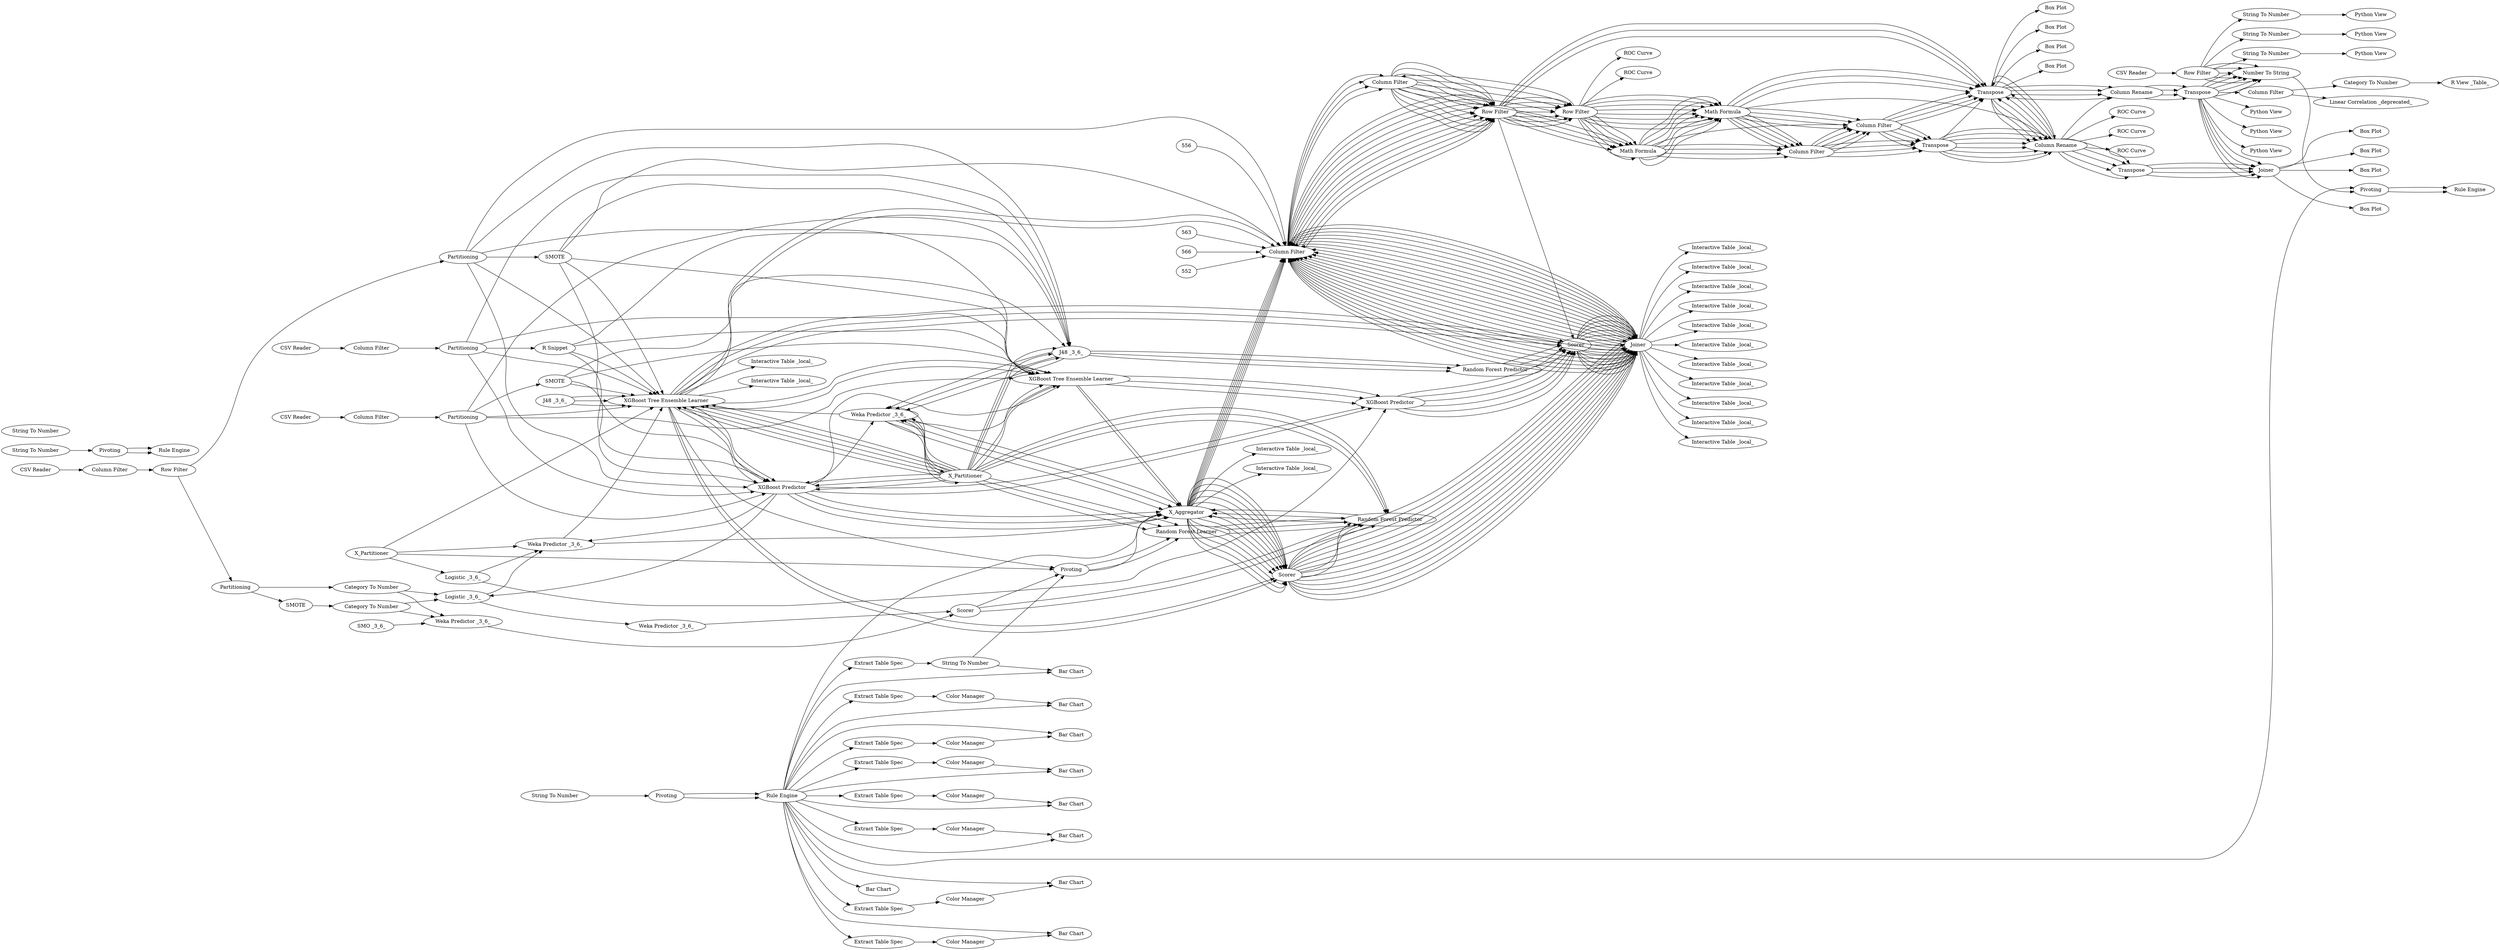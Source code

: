 digraph {
	1 [label="CSV Reader"]
	2 [label=Statistics]
	3 [label="Rule Engine"]
	4 [label="String To Number"]
	5 [label="Row Filter"]
	6 [label="Row Filter"]
	7 [label="Simple Regression Tree Learner"]
	8 [label="Simple Regression Tree Predictor"]
	9 [label="Column Filter"]
	10 [label="Column Rename"]
	11 [label=Concatenate]
	12 [label="Interactive Table _local_"]
	13 [label="CSV Writer"]
	14 [label="CSV Reader"]
	17 [label="Bar Chart"]
	22 [label="Bar Chart"]
	28 [label="Bar Chart"]
	32 [label="Bar Chart"]
	36 [label="Bar Chart"]
	16 [label=Pivoting]
	18 [label="Rule Engine"]
	19 [label="Number To String"]
	21 [label="Rule Engine"]
	24 [label=Pivoting]
	27 [label="Rule Engine"]
	29 [label=Pivoting]
	31 [label="Rule Engine"]
	33 [label="Number To String"]
	34 [label=Pivoting]
	35 [label=Pivoting]
	38 [label="Rule Engine"]
	40 [label="Color Manager"]
	46 [label="Extract Table Spec"]
	47 [label="Extract Table Spec"]
	48 [label="Color Manager"]
	49 [label="Extract Table Spec"]
	50 [label="Color Manager"]
	51 [label="Extract Table Spec"]
	52 [label="Color Manager"]
	55 [label="R View _Table_"]
	56 [label="Linear Correlation _deprecated_"]
	57 [label="Column Filter"]
	58 [label="Python View"]
	59 [label="Python View"]
	60 [label="Python View"]
	111 [label="CSV Reader"]
	112 [label="Column Filter"]
	113 [label="Row Filter"]
	114 [label=Partitioning]
	115 [label=SMOTE]
	18 [label="Random Forest Learner"]
	20 [label="Random Forest Predictor"]
	21 [label=X_Partitioner]
	22 [label=X_Aggregator]
	87 [label="Random Forest Predictor"]
	89 [label=Scorer]
	90 [label=Joiner]
	96 [label=Scorer]
	97 [label="Random Forest Learner"]
	21 [label=X_Partitioner]
	22 [label=X_Aggregator]
	23 [label="J48 _3_6_"]
	24 [label="Weka Predictor _3_6_"]
	89 [label=Scorer]
	90 [label=Joiner]
	96 [label=Scorer]
	97 [label="J48 _3_6_"]
	98 [label="Weka Predictor _3_6_"]
	1 [label="Decision Tree Learner"]
	3 [label="Decision Tree Predictor"]
	89 [label=Scorer]
	90 [label=Joiner]
	96 [label=Scorer]
	98 [label=X_Aggregator]
	99 [label=X_Partitioner]
	103 [label="Decision Tree Learner"]
	104 [label="Decision Tree Predictor"]
	24 [label="Weka Predictor _3_6_"]
	89 [label=Scorer]
	90 [label=Joiner]
	96 [label=Scorer]
	98 [label=X_Aggregator]
	99 [label=X_Partitioner]
	100 [label="Weka Predictor _3_6_"]
	101 [label="NaiveBayes _3_6_"]
	102 [label="NaiveBayes _3_6_"]
	122 [label="Category To Number"]
	124 [label=SMOTE]
	125 [label="Interactive Table _local_"]
	127 [label="Category To Number"]
	16 [label="Weka Predictor _3_6_"]
	19 [label=Scorer]
	20 [label=Joiner]
	22 [label=X_Aggregator]
	70 [label="Weka Predictor _3_6_"]
	71 [label=X_Partitioner]
	74 [label="SMO _3_6_"]
	96 [label=Scorer]
	98 [label="SMO _3_6_"]
	129 [label=Partitioning]
	130 [label="Interactive Table _local_"]
	19 [label=Scorer]
	20 [label=Joiner]
	22 [label=X_Aggregator]
	71 [label=X_Partitioner]
	96 [label=Scorer]
	102 [label="Logistic _3_6_"]
	103 [label="Logistic _3_6_"]
	104 [label="Weka Predictor _3_6_"]
	105 [label="Weka Predictor _3_6_"]
	132 [label="Interactive Table _local_"]
	133 [label="Interactive Table _local_"]
	134 [label="Interactive Table _local_"]
	135 [label="Interactive Table _local_"]
	490 [label="CSV Reader"]
	492 [label="Row Filter"]
	16 [label=Pivoting]
	18 [label="Rule Engine"]
	21 [label="Rule Engine"]
	24 [label=Pivoting]
	27 [label="Rule Engine"]
	29 [label=Pivoting]
	31 [label="Rule Engine"]
	34 [label=Pivoting]
	35 [label=Pivoting]
	38 [label="Rule Engine"]
	39 [label="String To Number"]
	40 [label="String To Number"]
	41 [label="String To Number"]
	42 [label="String To Number"]
	494 [label="Bar Chart"]
	495 [label="Bar Chart"]
	496 [label="Bar Chart"]
	497 [label="Bar Chart"]
	498 [label="Bar Chart"]
	499 [label="Extract Table Spec"]
	500 [label="Color Manager"]
	501 [label="Extract Table Spec"]
	502 [label="Color Manager"]
	503 [label="Extract Table Spec"]
	504 [label="Color Manager"]
	505 [label="Extract Table Spec"]
	506 [label="Color Manager"]
	507 [label="Python View"]
	508 [label="Python View"]
	509 [label="Python View"]
	510 [label="String To Number"]
	511 [label="String To Number"]
	512 [label="String To Number"]
	513 [label="CSV Reader"]
	514 [label="Column Filter"]
	515 [label="Category To Number"]
	516 [label=Partitioning]
	517 [label=SMOTE]
	21 [label=X_Partitioner]
	22 [label=X_Aggregator]
	23 [label="J48 _3_6_"]
	24 [label="Weka Predictor _3_6_"]
	89 [label=Scorer]
	90 [label=Joiner]
	96 [label=Scorer]
	97 [label="J48 _3_6_"]
	98 [label="Weka Predictor _3_6_"]
	18 [label="Random Forest Learner"]
	20 [label="Random Forest Predictor"]
	21 [label=X_Partitioner]
	22 [label=X_Aggregator]
	87 [label="Random Forest Predictor"]
	89 [label=Scorer]
	90 [label=Joiner]
	96 [label=Scorer]
	97 [label="Random Forest Learner"]
	520 [label="Interactive Table _local_"]
	521 [label="Interactive Table _local_"]
	21 [label=X_Partitioner]
	22 [label=X_Aggregator]
	89 [label=Scorer]
	90 [label=Joiner]
	96 [label=Scorer]
	98 [label="XGBoost Tree Ensemble Learner"]
	99 [label="XGBoost Predictor"]
	100 [label="XGBoost Predictor"]
	101 [label="XGBoost Tree Ensemble Learner"]
	21 [label=X_Partitioner]
	22 [label=X_Aggregator]
	89 [label=Scorer]
	90 [label=Joiner]
	96 [label=Scorer]
	98 [label="Gradient Boosted Trees Learner"]
	99 [label="Gradient Boosted Trees Learner"]
	100 [label="Gradient Boosted Trees Predictor"]
	101 [label="Gradient Boosted Trees Predictor"]
	524 [label="Interactive Table _local_"]
	525 [label="Interactive Table _local_"]
	526 [label="Interactive Table _local_"]
	527 [label="Interactive Table _local_"]
	528 [label="Interactive Table _local_"]
	530 [label=Partitioning]
	18 [label="Random Forest Learner"]
	20 [label="Random Forest Predictor"]
	21 [label=X_Partitioner]
	22 [label=X_Aggregator]
	87 [label="Random Forest Predictor"]
	89 [label=Scorer]
	90 [label=Joiner]
	96 [label=Scorer]
	97 [label="Random Forest Learner"]
	21 [label=X_Partitioner]
	22 [label=X_Aggregator]
	89 [label=Scorer]
	90 [label=Joiner]
	96 [label=Scorer]
	98 [label="XGBoost Tree Ensemble Learner"]
	99 [label="XGBoost Predictor"]
	100 [label="XGBoost Predictor"]
	101 [label="XGBoost Tree Ensemble Learner"]
	21 [label=X_Partitioner]
	22 [label=X_Aggregator]
	23 [label="J48 _3_6_"]
	24 [label="Weka Predictor _3_6_"]
	89 [label=Scorer]
	90 [label=Joiner]
	96 [label=Scorer]
	97 [label="J48 _3_6_"]
	98 [label="Weka Predictor _3_6_"]
	534 [label="Column Filter"]
	535 [label="CSV Reader"]
	21 [label=X_Partitioner]
	22 [label=X_Aggregator]
	89 [label=Scorer]
	90 [label=Joiner]
	96 [label=Scorer]
	98 [label="Gradient Boosted Trees Learner"]
	99 [label="Gradient Boosted Trees Learner"]
	100 [label="Gradient Boosted Trees Predictor"]
	101 [label="Gradient Boosted Trees Predictor"]
	537 [label="Interactive Table _local_"]
	538 [label="R Snippet"]
	21 [label=X_Partitioner]
	22 [label=X_Aggregator]
	89 [label=Scorer]
	90 [label=Joiner]
	96 [label=Scorer]
	98 [label="XGBoost Tree Ensemble Learner"]
	99 [label="XGBoost Predictor"]
	100 [label="XGBoost Predictor"]
	101 [label="XGBoost Tree Ensemble Learner"]
	540 [label="Interactive Table _local_"]
	1 [label="Column Filter"]
	2 [label="Column Filter"]
	3 [label=Joiner]
	4 [label="Column Rename"]
	542 [label="ROC Curve"]
	1 [label="Column Filter"]
	2 [label="Column Filter"]
	3 [label=Joiner]
	4 [label="Column Rename"]
	544 [label="ROC Curve"]
	1 [label="Column Filter"]
	2 [label="Column Filter"]
	3 [label=Joiner]
	4 [label="Column Filter"]
	5 [label="Column Filter"]
	6 [label=Joiner]
	10 [label=Joiner]
	11 [label="Column Rename"]
	546 [label="ROC Curve"]
	1 [label="Column Filter"]
	2 [label="Column Filter"]
	3 [label=Joiner]
	4 [label="Column Filter"]
	5 [label="Column Filter"]
	6 [label=Joiner]
	10 [label=Joiner]
	11 [label="Column Rename"]
	1 [label="Column Filter"]
	2 [label="Column Filter"]
	3 [label=Joiner]
	4 [label="Column Filter"]
	5 [label="Column Filter"]
	6 [label=Joiner]
	10 [label=Joiner]
	11 [label="Column Rename"]
	549 [label="ROC Curve"]
	550 [label="ROC Curve"]
	1 [label=Joiner]
	2 [label="Math Formula"]
	3 [label="Math Formula"]
	4 [label="Math Formula"]
	5 [label="Math Formula"]
	6 [label="Math Formula"]
	7 [label="Math Formula"]
	8 [label="Row Filter"]
	9 [label="Column Filter"]
	10 [label="Column Rename"]
	11 [label=Transpose]
	1 [label="Double Input"]
	553 [label="Box Plot"]
	1 [label="Column Filter"]
	2 [label="Column Filter"]
	3 [label="Row Filter"]
	4 [label="Row Filter"]
	5 [label="Math Formula"]
	6 [label="Math Formula"]
	7 [label="Column Filter"]
	8 [label="Column Filter"]
	9 [label=Transpose]
	10 [label=Transpose]
	11 [label="Column Rename"]
	12 [label="Column Rename"]
	13 [label=Transpose]
	14 [label=Transpose]
	15 [label=Joiner]
	555 [label="Box Plot"]
	1 [label="Double Input"]
	1 [label="Column Filter"]
	2 [label="Column Filter"]
	3 [label="Row Filter"]
	4 [label="Row Filter"]
	5 [label="Math Formula"]
	6 [label="Math Formula"]
	7 [label="Column Filter"]
	8 [label="Column Filter"]
	9 [label=Transpose]
	10 [label=Transpose]
	11 [label="Column Rename"]
	12 [label="Column Rename"]
	13 [label=Transpose]
	14 [label=Transpose]
	15 [label=Joiner]
	558 [label="Box Plot"]
	1 [label=Joiner]
	2 [label="Math Formula"]
	3 [label="Math Formula"]
	4 [label="Math Formula"]
	5 [label="Math Formula"]
	6 [label="Math Formula"]
	7 [label="Math Formula"]
	8 [label="Row Filter"]
	9 [label="Column Filter"]
	10 [label="Column Rename"]
	11 [label=Transpose]
	560 [label="Box Plot"]
	1 [label=Joiner]
	2 [label="Math Formula"]
	3 [label="Math Formula"]
	4 [label="Math Formula"]
	5 [label="Math Formula"]
	6 [label="Math Formula"]
	7 [label="Math Formula"]
	8 [label="Row Filter"]
	9 [label="Column Filter"]
	10 [label="Column Rename"]
	11 [label=Transpose]
	1 [label="Column Filter"]
	2 [label="Column Filter"]
	3 [label="Row Filter"]
	4 [label="Row Filter"]
	5 [label="Math Formula"]
	6 [label="Math Formula"]
	7 [label="Column Filter"]
	8 [label="Column Filter"]
	9 [label=Transpose]
	10 [label=Transpose]
	11 [label="Column Rename"]
	12 [label="Column Rename"]
	13 [label=Transpose]
	14 [label=Transpose]
	15 [label=Joiner]
	1 [label="Double Input"]
	564 [label="Box Plot"]
	565 [label="Box Plot"]
	1 [label="Double Input"]
	1 [label=Joiner]
	2 [label="Math Formula"]
	3 [label="Math Formula"]
	4 [label="Math Formula"]
	5 [label="Math Formula"]
	6 [label="Math Formula"]
	7 [label="Math Formula"]
	8 [label="Row Filter"]
	9 [label="Column Filter"]
	10 [label="Column Rename"]
	11 [label=Transpose]
	568 [label="Box Plot"]
	1 [label="Column Filter"]
	2 [label="Column Filter"]
	3 [label="Row Filter"]
	4 [label="Row Filter"]
	5 [label="Math Formula"]
	6 [label="Math Formula"]
	7 [label="Column Filter"]
	8 [label="Column Filter"]
	9 [label=Transpose]
	10 [label=Transpose]
	11 [label="Column Rename"]
	12 [label="Column Rename"]
	13 [label=Transpose]
	14 [label=Transpose]
	15 [label=Joiner]
	570 [label="Box Plot"]
	16 -> 18
	19 -> 16
	24 -> 21
	29 -> 27
	33 -> 34
	34 -> 31
	35 -> 38
	18 -> 20
	20 -> 22
	21 -> 20
	21 -> 18
	22 -> 96
	87 -> 89
	89 -> 90
	96 -> 90
	97 -> 87
	21 -> 24
	21 -> 97
	22 -> 96
	23 -> 98
	24 -> 22
	89 -> 90
	96 -> 90
	97 -> 24
	98 -> 89
	1 -> 3
	3 -> 89
	89 -> 90
	96 -> 90
	98 -> 96
	99 -> 103
	99 -> 104
	103 -> 104
	104 -> 98
	24 -> 98
	89 -> 90
	96 -> 90
	98 -> 96
	99 -> 101
	99 -> 24
	100 -> 89
	101 -> 24
	102 -> 100
	16 -> 22
	19 -> 20
	22 -> 96
	70 -> 19
	71 -> 98
	71 -> 16
	74 -> 70
	96 -> 20
	98 -> 16
	19 -> 20
	22 -> 96
	71 -> 102
	71 -> 104
	96 -> 20
	102 -> 104
	103 -> 105
	104 -> 22
	105 -> 19
	16 -> 18
	24 -> 21
	29 -> 27
	34 -> 31
	35 -> 38
	38 -> 34
	40 -> 16
	41 -> 35
	42 -> 29
	21 -> 24
	21 -> 97
	22 -> 96
	23 -> 98
	24 -> 22
	89 -> 90
	96 -> 90
	97 -> 24
	98 -> 89
	18 -> 20
	20 -> 22
	21 -> 20
	21 -> 18
	22 -> 96
	87 -> 89
	89 -> 90
	96 -> 90
	97 -> 87
	21 -> 99
	21 -> 98
	22 -> 96
	89 -> 90
	96 -> 90
	98 -> 99
	99 -> 22
	100 -> 89
	101 -> 100
	21 -> 101
	21 -> 98
	22 -> 96
	89 -> 90
	96 -> 90
	98 -> 101
	99 -> 100
	100 -> 89
	101 -> 22
	18 -> 20
	20 -> 22
	21 -> 20
	21 -> 18
	22 -> 96
	87 -> 89
	89 -> 90
	96 -> 90
	97 -> 87
	21 -> 99
	21 -> 98
	22 -> 96
	89 -> 90
	96 -> 90
	98 -> 99
	99 -> 22
	100 -> 89
	101 -> 100
	21 -> 24
	21 -> 97
	22 -> 96
	23 -> 98
	24 -> 22
	89 -> 90
	96 -> 90
	97 -> 24
	98 -> 89
	21 -> 101
	21 -> 98
	22 -> 96
	89 -> 90
	96 -> 90
	98 -> 101
	99 -> 100
	100 -> 89
	101 -> 22
	21 -> 99
	21 -> 98
	22 -> 96
	89 -> 90
	96 -> 90
	98 -> 99
	99 -> 22
	100 -> 89
	101 -> 100
	1 -> 3
	2 -> 3
	3 -> 4
	1 -> 3
	2 -> 3
	3 -> 4
	1 -> 3
	2 -> 3
	3 -> 10
	4 -> 6
	5 -> 6
	6 -> 10
	10 -> 11
	1 -> 3
	2 -> 3
	3 -> 10
	4 -> 6
	5 -> 6
	6 -> 10
	10 -> 11
	1 -> 3
	2 -> 3
	3 -> 10
	4 -> 6
	5 -> 6
	6 -> 10
	10 -> 11
	1 -> 2
	2 -> 3
	3 -> 4
	4 -> 5
	5 -> 6
	6 -> 7
	7 -> 8
	8 -> 9
	9 -> 11
	11 -> 10
	1 -> 3
	2 -> 4
	3 -> 5
	4 -> 6
	5 -> 7
	6 -> 8
	7 -> 9
	8 -> 10
	9 -> 11
	10 -> 12
	11 -> 13
	12 -> 14
	13 -> 15
	14 -> 15
	1 -> 3
	2 -> 4
	3 -> 5
	4 -> 6
	5 -> 7
	6 -> 8
	7 -> 9
	8 -> 10
	9 -> 11
	10 -> 12
	11 -> 13
	12 -> 14
	13 -> 15
	14 -> 15
	1 -> 2
	2 -> 3
	3 -> 4
	4 -> 5
	5 -> 6
	6 -> 7
	7 -> 8
	8 -> 9
	9 -> 11
	11 -> 10
	1 -> 2
	2 -> 3
	3 -> 4
	4 -> 5
	5 -> 6
	6 -> 7
	7 -> 8
	8 -> 9
	9 -> 11
	11 -> 10
	1 -> 3
	2 -> 4
	3 -> 5
	4 -> 6
	5 -> 7
	6 -> 8
	7 -> 9
	8 -> 10
	9 -> 11
	10 -> 12
	11 -> 13
	12 -> 14
	13 -> 15
	14 -> 15
	1 -> 2
	2 -> 3
	3 -> 4
	4 -> 5
	5 -> 6
	6 -> 7
	7 -> 8
	8 -> 9
	9 -> 11
	11 -> 10
	1 -> 3
	2 -> 4
	3 -> 5
	4 -> 6
	5 -> 7
	6 -> 8
	7 -> 9
	8 -> 10
	9 -> 11
	10 -> 12
	11 -> 13
	12 -> 14
	13 -> 15
	14 -> 15
	1 -> 3
	3 -> 4
	4 -> 5
	4 -> 6
	4 -> 2
	5 -> 8
	6 -> 7
	6 -> 11
	7 -> 8
	8 -> 9
	9 -> 10
	10 -> 11
	11 -> 13
	11 -> 12
	14 -> 33
	14 -> 33
	14 -> 33
	14 -> 33
	14 -> 33
	14 -> 60
	14 -> 58
	14 -> 59
	14 -> 57
	38 -> 36
	38 -> 32
	38 -> 47
	38 -> 46
	38 -> 51
	38 -> 49
	38 -> 22
	38 -> 17
	38 -> 28
	40 -> 32
	46 -> 40
	47 -> 48
	48 -> 17
	49 -> 50
	50 -> 36
	51 -> 52
	52 -> 28
	57 -> 56
	57 -> 515
	111 -> 112
	112 -> 113
	113 -> 114
	113 -> 129
	114 -> 115
	114 -> 1
	114 -> 99
	114 -> 97
	114 -> 98
	114 -> 101
	115 -> 99
	115 -> 1
	115 -> 98
	115 -> 97
	115 -> 101
	90 -> 1
	90 -> 1
	90 -> 1
	90 -> 1
	90 -> 135
	90 -> 1
	90 -> 134
	98 -> 1
	98 -> 132
	98 -> 1
	98 -> 133
	122 -> 103
	122 -> 70
	124 -> 127
	127 -> 103
	127 -> 70
	22 -> 1
	22 -> 1
	22 -> 1
	22 -> 125
	129 -> 122
	129 -> 124
	22 -> 130
	22 -> 1
	22 -> 1
	22 -> 1
	490 -> 492
	492 -> 33
	492 -> 33
	492 -> 33
	492 -> 33
	492 -> 33
	492 -> 510
	492 -> 511
	492 -> 512
	38 -> 495
	38 -> 494
	38 -> 505
	38 -> 501
	38 -> 503
	38 -> 497
	38 -> 496
	38 -> 499
	38 -> 498
	499 -> 500
	500 -> 494
	501 -> 502
	502 -> 497
	503 -> 504
	504 -> 495
	505 -> 506
	506 -> 496
	510 -> 509
	511 -> 507
	512 -> 508
	513 -> 514
	514 -> 516
	515 -> 55
	516 -> 517
	516 -> 98
	516 -> 97
	516 -> 101
	516 -> 99
	517 -> 97
	517 -> 98
	517 -> 99
	517 -> 101
	90 -> 521
	90 -> 1
	90 -> 520
	90 -> 1
	90 -> 1
	90 -> 1
	90 -> 524
	90 -> 1
	90 -> 1
	90 -> 1
	90 -> 525
	90 -> 1
	530 -> 97
	530 -> 101
	530 -> 98
	530 -> 538
	530 -> 99
	90 -> 528
	90 -> 1
	90 -> 526
	90 -> 1
	90 -> 1
	90 -> 1
	90 -> 527
	90 -> 1
	534 -> 530
	535 -> 534
	90 -> 537
	90 -> 1
	90 -> 1
	90 -> 1
	538 -> 99
	538 -> 97
	538 -> 101
	538 -> 98
	90 -> 1
	90 -> 540
	90 -> 1
	90 -> 1
	4 -> 542
	4 -> 544
	11 -> 546
	11 -> 549
	11 -> 550
	10 -> 553
	552 -> 1
	15 -> 555
	556 -> 1
	15 -> 560
	10 -> 558
	10 -> 564
	15 -> 565
	563 -> 1
	566 -> 1
	10 -> 568
	15 -> 570
	rankdir=LR
}
